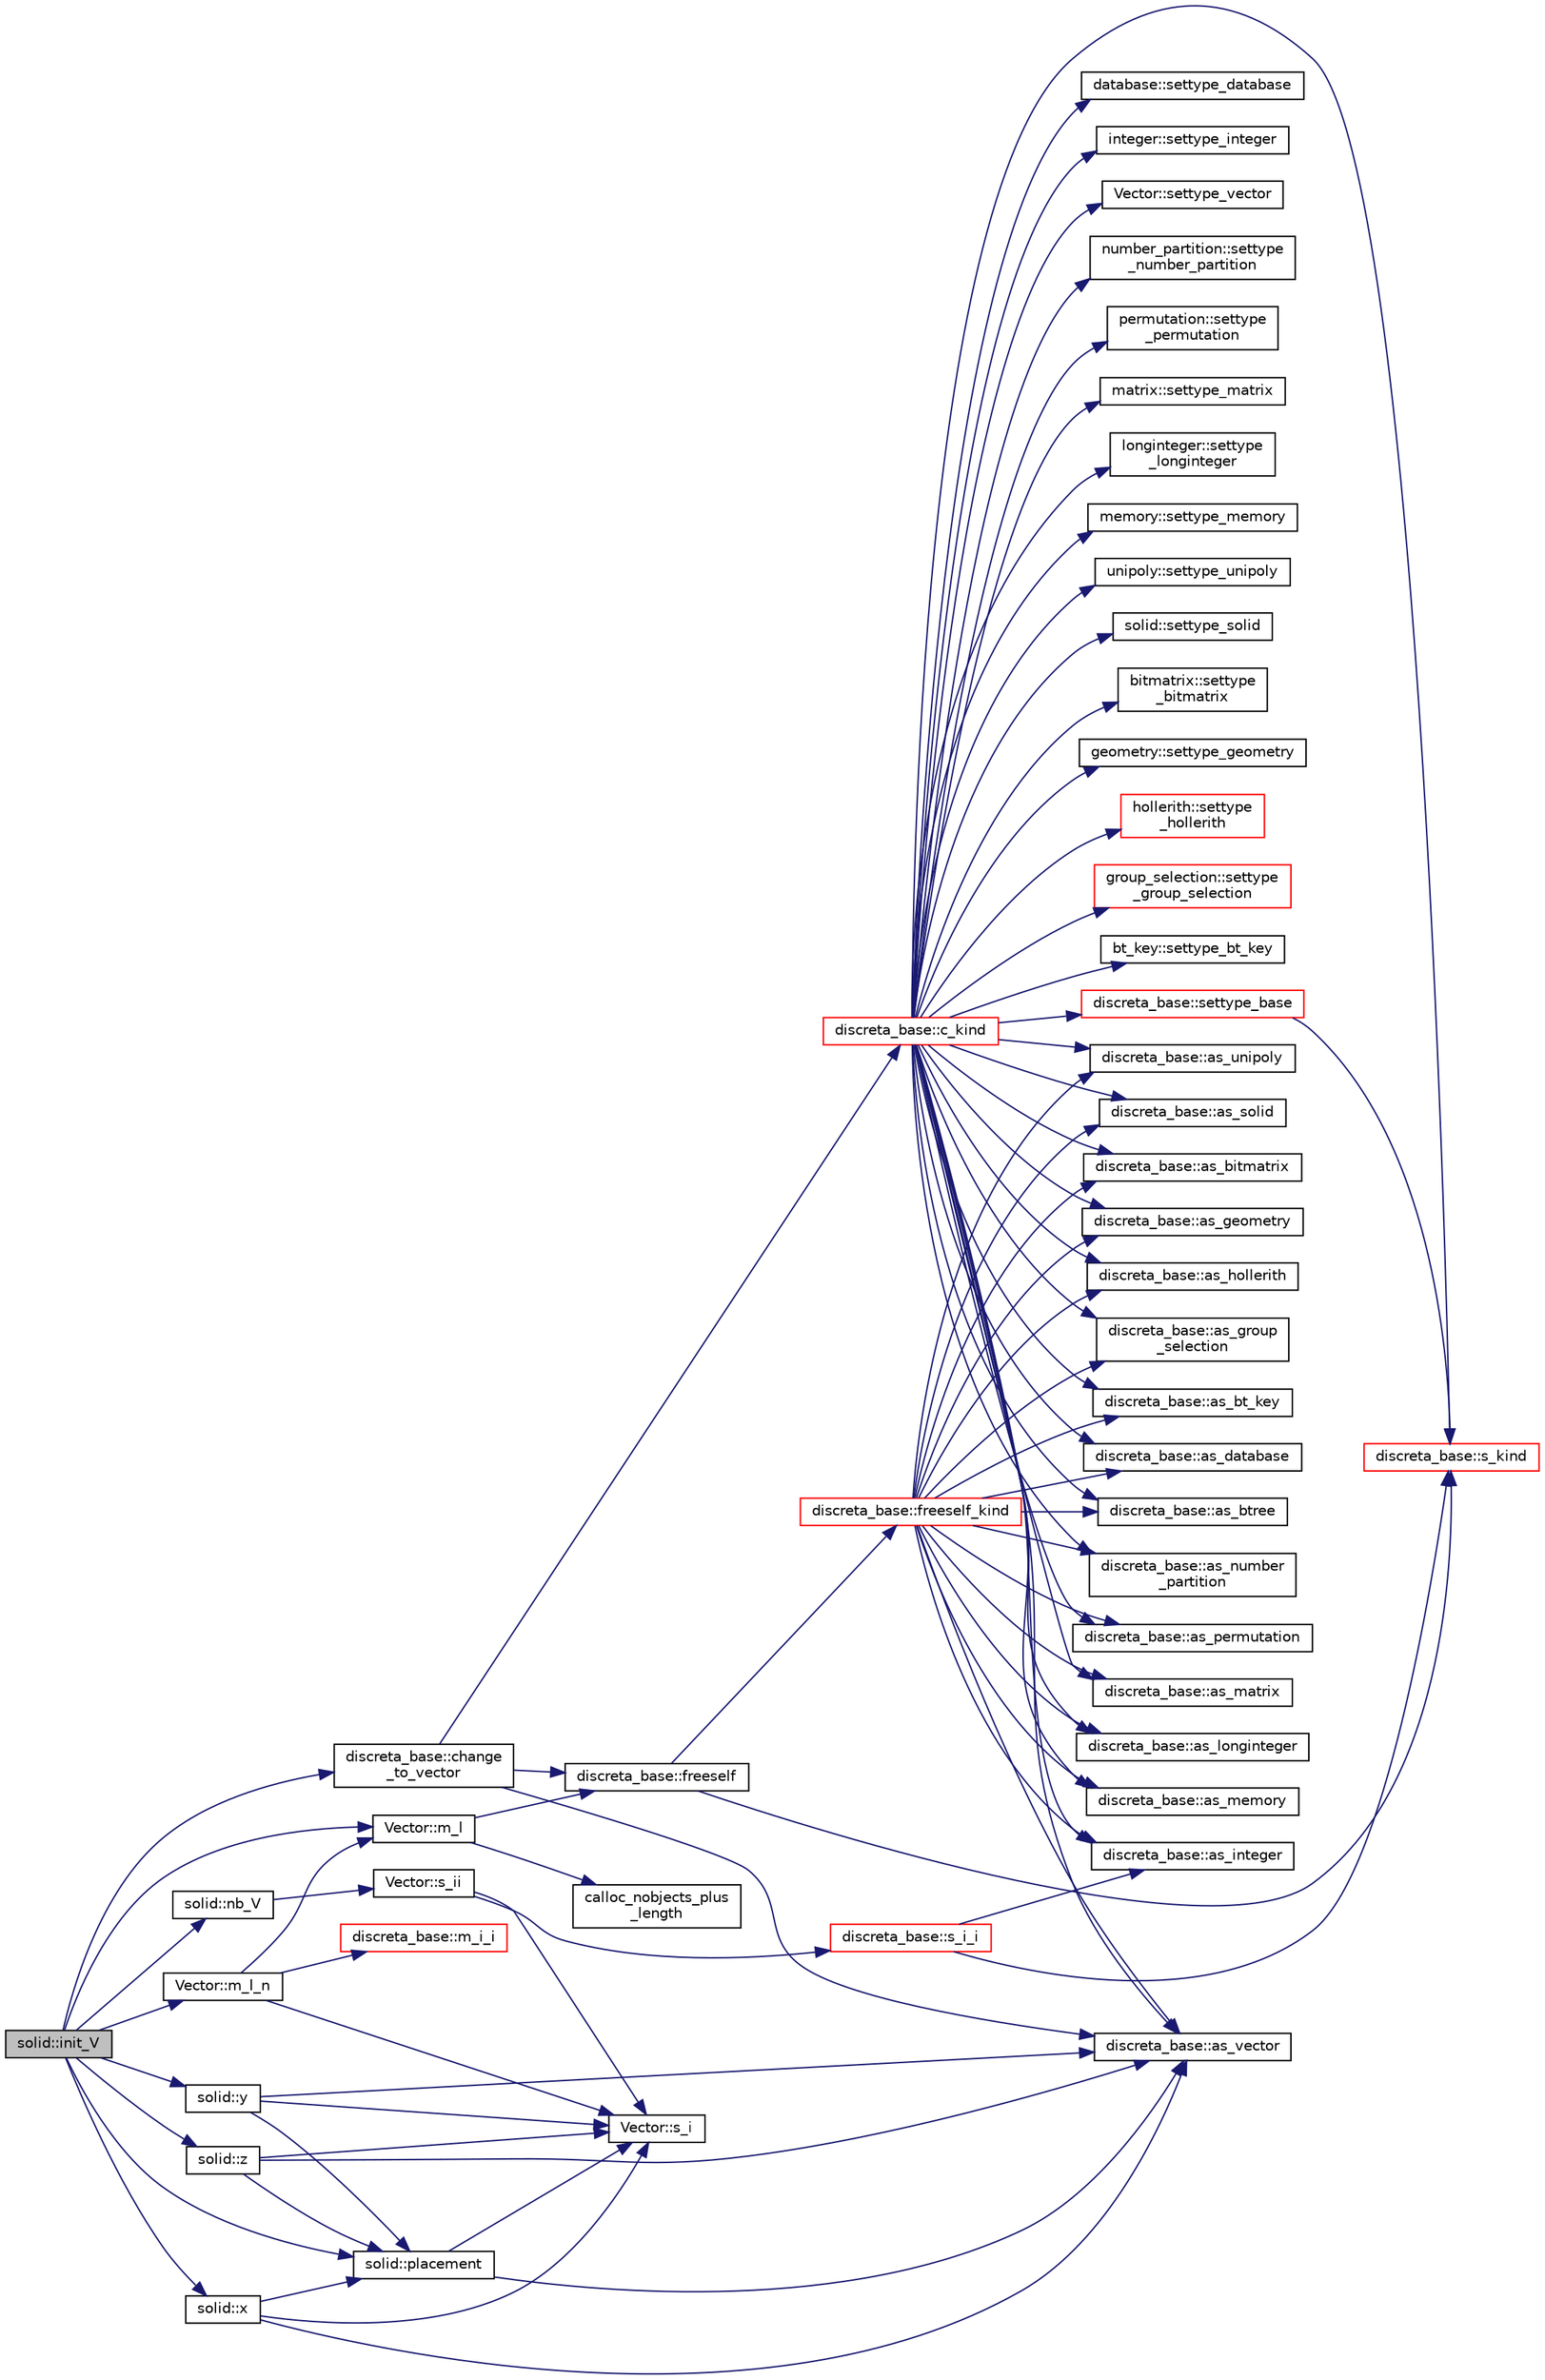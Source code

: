 digraph "solid::init_V"
{
  edge [fontname="Helvetica",fontsize="10",labelfontname="Helvetica",labelfontsize="10"];
  node [fontname="Helvetica",fontsize="10",shape=record];
  rankdir="LR";
  Node3306 [label="solid::init_V",height=0.2,width=0.4,color="black", fillcolor="grey75", style="filled", fontcolor="black"];
  Node3306 -> Node3307 [color="midnightblue",fontsize="10",style="solid",fontname="Helvetica"];
  Node3307 [label="solid::nb_V",height=0.2,width=0.4,color="black", fillcolor="white", style="filled",URL="$d8/def/classsolid.html#aca646d2fdafa24105634c4959caa88c8"];
  Node3307 -> Node3308 [color="midnightblue",fontsize="10",style="solid",fontname="Helvetica"];
  Node3308 [label="Vector::s_ii",height=0.2,width=0.4,color="black", fillcolor="white", style="filled",URL="$d5/db2/class_vector.html#a75d4942cc7b9794717b4846c10520db8"];
  Node3308 -> Node3309 [color="midnightblue",fontsize="10",style="solid",fontname="Helvetica"];
  Node3309 [label="Vector::s_i",height=0.2,width=0.4,color="black", fillcolor="white", style="filled",URL="$d5/db2/class_vector.html#a1c4fe1752523df8119f70dd550244871"];
  Node3308 -> Node3310 [color="midnightblue",fontsize="10",style="solid",fontname="Helvetica"];
  Node3310 [label="discreta_base::s_i_i",height=0.2,width=0.4,color="red", fillcolor="white", style="filled",URL="$d7/d71/classdiscreta__base.html#aadb92c01fbe69b3034b0214b33fbc735"];
  Node3310 -> Node3311 [color="midnightblue",fontsize="10",style="solid",fontname="Helvetica"];
  Node3311 [label="discreta_base::s_kind",height=0.2,width=0.4,color="red", fillcolor="white", style="filled",URL="$d7/d71/classdiscreta__base.html#a8a830025c74adbbc3362418a7c2ba157"];
  Node3310 -> Node3316 [color="midnightblue",fontsize="10",style="solid",fontname="Helvetica"];
  Node3316 [label="discreta_base::as_integer",height=0.2,width=0.4,color="black", fillcolor="white", style="filled",URL="$d7/d71/classdiscreta__base.html#a00d7691eaf874fd283d942692fe8dd26"];
  Node3306 -> Node3318 [color="midnightblue",fontsize="10",style="solid",fontname="Helvetica"];
  Node3318 [label="solid::placement",height=0.2,width=0.4,color="black", fillcolor="white", style="filled",URL="$d8/def/classsolid.html#ac06c1e06d6dc5c6f43b1c850892548c8"];
  Node3318 -> Node3309 [color="midnightblue",fontsize="10",style="solid",fontname="Helvetica"];
  Node3318 -> Node3319 [color="midnightblue",fontsize="10",style="solid",fontname="Helvetica"];
  Node3319 [label="discreta_base::as_vector",height=0.2,width=0.4,color="black", fillcolor="white", style="filled",URL="$d7/d71/classdiscreta__base.html#a7bdd6cae39c380b128ee9e17e42cf020"];
  Node3306 -> Node3320 [color="midnightblue",fontsize="10",style="solid",fontname="Helvetica"];
  Node3320 [label="Vector::m_l",height=0.2,width=0.4,color="black", fillcolor="white", style="filled",URL="$d5/db2/class_vector.html#a00f5520c2a6b4f5282a1a8bcf8ea74eb"];
  Node3320 -> Node3321 [color="midnightblue",fontsize="10",style="solid",fontname="Helvetica"];
  Node3321 [label="discreta_base::freeself",height=0.2,width=0.4,color="black", fillcolor="white", style="filled",URL="$d7/d71/classdiscreta__base.html#a9a3c9501a562293b5667c11b9174d6e5"];
  Node3321 -> Node3322 [color="midnightblue",fontsize="10",style="solid",fontname="Helvetica"];
  Node3322 [label="discreta_base::freeself_kind",height=0.2,width=0.4,color="red", fillcolor="white", style="filled",URL="$d7/d71/classdiscreta__base.html#a63a23ada2165b3838fab719ed458cec8"];
  Node3322 -> Node3316 [color="midnightblue",fontsize="10",style="solid",fontname="Helvetica"];
  Node3322 -> Node3319 [color="midnightblue",fontsize="10",style="solid",fontname="Helvetica"];
  Node3322 -> Node3328 [color="midnightblue",fontsize="10",style="solid",fontname="Helvetica"];
  Node3328 [label="discreta_base::as_number\l_partition",height=0.2,width=0.4,color="black", fillcolor="white", style="filled",URL="$d7/d71/classdiscreta__base.html#a307aa09de0e925d46697707968ffab00"];
  Node3322 -> Node3330 [color="midnightblue",fontsize="10",style="solid",fontname="Helvetica"];
  Node3330 [label="discreta_base::as_permutation",height=0.2,width=0.4,color="black", fillcolor="white", style="filled",URL="$d7/d71/classdiscreta__base.html#aa4e72f36a82984239b12ae831e131098"];
  Node3322 -> Node3332 [color="midnightblue",fontsize="10",style="solid",fontname="Helvetica"];
  Node3332 [label="discreta_base::as_matrix",height=0.2,width=0.4,color="black", fillcolor="white", style="filled",URL="$d7/d71/classdiscreta__base.html#ae4d7f56d917a4707b838fbffde6467ff"];
  Node3322 -> Node3335 [color="midnightblue",fontsize="10",style="solid",fontname="Helvetica"];
  Node3335 [label="discreta_base::as_longinteger",height=0.2,width=0.4,color="black", fillcolor="white", style="filled",URL="$d7/d71/classdiscreta__base.html#a20a094639eb711b10c8694c51937f7cd"];
  Node3322 -> Node3338 [color="midnightblue",fontsize="10",style="solid",fontname="Helvetica"];
  Node3338 [label="discreta_base::as_memory",height=0.2,width=0.4,color="black", fillcolor="white", style="filled",URL="$d7/d71/classdiscreta__base.html#ad94b2d7dce0cd4fa22db57f6e79c4bd2"];
  Node3322 -> Node3340 [color="midnightblue",fontsize="10",style="solid",fontname="Helvetica"];
  Node3340 [label="discreta_base::as_unipoly",height=0.2,width=0.4,color="black", fillcolor="white", style="filled",URL="$d7/d71/classdiscreta__base.html#ad50d8027f039fe5c2478cddb243adc9d"];
  Node3322 -> Node3342 [color="midnightblue",fontsize="10",style="solid",fontname="Helvetica"];
  Node3342 [label="discreta_base::as_solid",height=0.2,width=0.4,color="black", fillcolor="white", style="filled",URL="$d7/d71/classdiscreta__base.html#a1fc5f2b85ec97ab0a69dd64903c970a5"];
  Node3322 -> Node3344 [color="midnightblue",fontsize="10",style="solid",fontname="Helvetica"];
  Node3344 [label="discreta_base::as_bitmatrix",height=0.2,width=0.4,color="black", fillcolor="white", style="filled",URL="$d7/d71/classdiscreta__base.html#a071ad54ea8ef6c9d1d15f532e5a76df6"];
  Node3322 -> Node3346 [color="midnightblue",fontsize="10",style="solid",fontname="Helvetica"];
  Node3346 [label="discreta_base::as_geometry",height=0.2,width=0.4,color="black", fillcolor="white", style="filled",URL="$d7/d71/classdiscreta__base.html#a38fc7b4cdd830703e9d87354b79bc5c8"];
  Node3322 -> Node3348 [color="midnightblue",fontsize="10",style="solid",fontname="Helvetica"];
  Node3348 [label="discreta_base::as_hollerith",height=0.2,width=0.4,color="black", fillcolor="white", style="filled",URL="$d7/d71/classdiscreta__base.html#a3e66f82711f314710107e2f29e589690"];
  Node3322 -> Node3350 [color="midnightblue",fontsize="10",style="solid",fontname="Helvetica"];
  Node3350 [label="discreta_base::as_group\l_selection",height=0.2,width=0.4,color="black", fillcolor="white", style="filled",URL="$d7/d71/classdiscreta__base.html#aae1bac4883c567718bef9fb610abbdc8"];
  Node3322 -> Node3352 [color="midnightblue",fontsize="10",style="solid",fontname="Helvetica"];
  Node3352 [label="discreta_base::as_bt_key",height=0.2,width=0.4,color="black", fillcolor="white", style="filled",URL="$d7/d71/classdiscreta__base.html#a2734c6e08dca17cf6588bd5064ec1b9f"];
  Node3322 -> Node3354 [color="midnightblue",fontsize="10",style="solid",fontname="Helvetica"];
  Node3354 [label="discreta_base::as_database",height=0.2,width=0.4,color="black", fillcolor="white", style="filled",URL="$d7/d71/classdiscreta__base.html#ab055d39d58210a2b03ba3d33703b09a9"];
  Node3322 -> Node3356 [color="midnightblue",fontsize="10",style="solid",fontname="Helvetica"];
  Node3356 [label="discreta_base::as_btree",height=0.2,width=0.4,color="black", fillcolor="white", style="filled",URL="$d7/d71/classdiscreta__base.html#a78e76674cef2ec113c17989c11288778"];
  Node3321 -> Node3311 [color="midnightblue",fontsize="10",style="solid",fontname="Helvetica"];
  Node3320 -> Node3362 [color="midnightblue",fontsize="10",style="solid",fontname="Helvetica"];
  Node3362 [label="calloc_nobjects_plus\l_length",height=0.2,width=0.4,color="black", fillcolor="white", style="filled",URL="$d9/d60/discreta_8h.html#a71599d54c8c17dfa065a363f5cdd0aa4"];
  Node3306 -> Node3363 [color="midnightblue",fontsize="10",style="solid",fontname="Helvetica"];
  Node3363 [label="solid::x",height=0.2,width=0.4,color="black", fillcolor="white", style="filled",URL="$d8/def/classsolid.html#ab9c0f7598fe0b626a7f819d04b935996"];
  Node3363 -> Node3318 [color="midnightblue",fontsize="10",style="solid",fontname="Helvetica"];
  Node3363 -> Node3309 [color="midnightblue",fontsize="10",style="solid",fontname="Helvetica"];
  Node3363 -> Node3319 [color="midnightblue",fontsize="10",style="solid",fontname="Helvetica"];
  Node3306 -> Node3364 [color="midnightblue",fontsize="10",style="solid",fontname="Helvetica"];
  Node3364 [label="discreta_base::change\l_to_vector",height=0.2,width=0.4,color="black", fillcolor="white", style="filled",URL="$d7/d71/classdiscreta__base.html#a66186d19c55ad54af11e2a040a763c38"];
  Node3364 -> Node3321 [color="midnightblue",fontsize="10",style="solid",fontname="Helvetica"];
  Node3364 -> Node3365 [color="midnightblue",fontsize="10",style="solid",fontname="Helvetica"];
  Node3365 [label="discreta_base::c_kind",height=0.2,width=0.4,color="red", fillcolor="white", style="filled",URL="$d7/d71/classdiscreta__base.html#adc2ff61589c2d083688e7a43f333cb62"];
  Node3365 -> Node3366 [color="midnightblue",fontsize="10",style="solid",fontname="Helvetica"];
  Node3366 [label="discreta_base::settype_base",height=0.2,width=0.4,color="red", fillcolor="white", style="filled",URL="$d7/d71/classdiscreta__base.html#a4f42899a89447d1c3993ea07c38f8ad4"];
  Node3366 -> Node3311 [color="midnightblue",fontsize="10",style="solid",fontname="Helvetica"];
  Node3365 -> Node3316 [color="midnightblue",fontsize="10",style="solid",fontname="Helvetica"];
  Node3365 -> Node3367 [color="midnightblue",fontsize="10",style="solid",fontname="Helvetica"];
  Node3367 [label="integer::settype_integer",height=0.2,width=0.4,color="black", fillcolor="white", style="filled",URL="$d0/de5/classinteger.html#a6265c65ef311229acd513d748faba796"];
  Node3365 -> Node3319 [color="midnightblue",fontsize="10",style="solid",fontname="Helvetica"];
  Node3365 -> Node3368 [color="midnightblue",fontsize="10",style="solid",fontname="Helvetica"];
  Node3368 [label="Vector::settype_vector",height=0.2,width=0.4,color="black", fillcolor="white", style="filled",URL="$d5/db2/class_vector.html#a34e0d00b18c051f23904a8429fa6c8b4"];
  Node3365 -> Node3328 [color="midnightblue",fontsize="10",style="solid",fontname="Helvetica"];
  Node3365 -> Node3369 [color="midnightblue",fontsize="10",style="solid",fontname="Helvetica"];
  Node3369 [label="number_partition::settype\l_number_partition",height=0.2,width=0.4,color="black", fillcolor="white", style="filled",URL="$df/d50/classnumber__partition.html#a3aaec1b557758f643ffc8555bbc358be"];
  Node3365 -> Node3330 [color="midnightblue",fontsize="10",style="solid",fontname="Helvetica"];
  Node3365 -> Node3370 [color="midnightblue",fontsize="10",style="solid",fontname="Helvetica"];
  Node3370 [label="permutation::settype\l_permutation",height=0.2,width=0.4,color="black", fillcolor="white", style="filled",URL="$d0/d08/classpermutation.html#af1eea29f86195cede9562e444664c28c"];
  Node3365 -> Node3332 [color="midnightblue",fontsize="10",style="solid",fontname="Helvetica"];
  Node3365 -> Node3371 [color="midnightblue",fontsize="10",style="solid",fontname="Helvetica"];
  Node3371 [label="matrix::settype_matrix",height=0.2,width=0.4,color="black", fillcolor="white", style="filled",URL="$d1/d8d/classmatrix.html#a1780283a64a789e4084d792683d276bb"];
  Node3365 -> Node3335 [color="midnightblue",fontsize="10",style="solid",fontname="Helvetica"];
  Node3365 -> Node3372 [color="midnightblue",fontsize="10",style="solid",fontname="Helvetica"];
  Node3372 [label="longinteger::settype\l_longinteger",height=0.2,width=0.4,color="black", fillcolor="white", style="filled",URL="$d3/d71/classlonginteger.html#ae5f811ece8df31b9ff114368a18e1dc5"];
  Node3365 -> Node3338 [color="midnightblue",fontsize="10",style="solid",fontname="Helvetica"];
  Node3365 -> Node3373 [color="midnightblue",fontsize="10",style="solid",fontname="Helvetica"];
  Node3373 [label="memory::settype_memory",height=0.2,width=0.4,color="black", fillcolor="white", style="filled",URL="$d8/d99/classmemory.html#a33aae277f9b8fe36b02e9d5da895451b"];
  Node3365 -> Node3340 [color="midnightblue",fontsize="10",style="solid",fontname="Helvetica"];
  Node3365 -> Node3374 [color="midnightblue",fontsize="10",style="solid",fontname="Helvetica"];
  Node3374 [label="unipoly::settype_unipoly",height=0.2,width=0.4,color="black", fillcolor="white", style="filled",URL="$d1/d89/classunipoly.html#a8db854fcc85c5e1150b1f1b1c005c95b"];
  Node3365 -> Node3342 [color="midnightblue",fontsize="10",style="solid",fontname="Helvetica"];
  Node3365 -> Node3375 [color="midnightblue",fontsize="10",style="solid",fontname="Helvetica"];
  Node3375 [label="solid::settype_solid",height=0.2,width=0.4,color="black", fillcolor="white", style="filled",URL="$d8/def/classsolid.html#a775bd4821f75a8aee4ea3d4335ff90e0"];
  Node3365 -> Node3344 [color="midnightblue",fontsize="10",style="solid",fontname="Helvetica"];
  Node3365 -> Node3376 [color="midnightblue",fontsize="10",style="solid",fontname="Helvetica"];
  Node3376 [label="bitmatrix::settype\l_bitmatrix",height=0.2,width=0.4,color="black", fillcolor="white", style="filled",URL="$de/dc8/classbitmatrix.html#acb571d947f9526665ebbdc0ce3e2a973"];
  Node3365 -> Node3346 [color="midnightblue",fontsize="10",style="solid",fontname="Helvetica"];
  Node3365 -> Node3377 [color="midnightblue",fontsize="10",style="solid",fontname="Helvetica"];
  Node3377 [label="geometry::settype_geometry",height=0.2,width=0.4,color="black", fillcolor="white", style="filled",URL="$da/d44/classgeometry.html#ab4a336baba6a3f56f5ffa053a5be5ba7"];
  Node3365 -> Node3348 [color="midnightblue",fontsize="10",style="solid",fontname="Helvetica"];
  Node3365 -> Node3378 [color="midnightblue",fontsize="10",style="solid",fontname="Helvetica"];
  Node3378 [label="hollerith::settype\l_hollerith",height=0.2,width=0.4,color="red", fillcolor="white", style="filled",URL="$d8/d99/classhollerith.html#a23bbd4acfc88a0e90f1245f243f51f76"];
  Node3365 -> Node3350 [color="midnightblue",fontsize="10",style="solid",fontname="Helvetica"];
  Node3365 -> Node3380 [color="midnightblue",fontsize="10",style="solid",fontname="Helvetica"];
  Node3380 [label="group_selection::settype\l_group_selection",height=0.2,width=0.4,color="red", fillcolor="white", style="filled",URL="$d6/db0/classgroup__selection.html#a015ed73b7b8d784bedd4d11ac1fc0ec1"];
  Node3365 -> Node3352 [color="midnightblue",fontsize="10",style="solid",fontname="Helvetica"];
  Node3365 -> Node3382 [color="midnightblue",fontsize="10",style="solid",fontname="Helvetica"];
  Node3382 [label="bt_key::settype_bt_key",height=0.2,width=0.4,color="black", fillcolor="white", style="filled",URL="$d1/de5/classbt__key.html#a352bb10beb7c789d8d29373035824800"];
  Node3365 -> Node3354 [color="midnightblue",fontsize="10",style="solid",fontname="Helvetica"];
  Node3365 -> Node3383 [color="midnightblue",fontsize="10",style="solid",fontname="Helvetica"];
  Node3383 [label="database::settype_database",height=0.2,width=0.4,color="black", fillcolor="white", style="filled",URL="$db/d72/classdatabase.html#a014639aa001462e480eb1f3984839b72"];
  Node3365 -> Node3356 [color="midnightblue",fontsize="10",style="solid",fontname="Helvetica"];
  Node3365 -> Node3311 [color="midnightblue",fontsize="10",style="solid",fontname="Helvetica"];
  Node3364 -> Node3319 [color="midnightblue",fontsize="10",style="solid",fontname="Helvetica"];
  Node3306 -> Node3387 [color="midnightblue",fontsize="10",style="solid",fontname="Helvetica"];
  Node3387 [label="solid::y",height=0.2,width=0.4,color="black", fillcolor="white", style="filled",URL="$d8/def/classsolid.html#a3573a3af71aa86cf6d609442f19ca4b0"];
  Node3387 -> Node3318 [color="midnightblue",fontsize="10",style="solid",fontname="Helvetica"];
  Node3387 -> Node3309 [color="midnightblue",fontsize="10",style="solid",fontname="Helvetica"];
  Node3387 -> Node3319 [color="midnightblue",fontsize="10",style="solid",fontname="Helvetica"];
  Node3306 -> Node3388 [color="midnightblue",fontsize="10",style="solid",fontname="Helvetica"];
  Node3388 [label="solid::z",height=0.2,width=0.4,color="black", fillcolor="white", style="filled",URL="$d8/def/classsolid.html#af8ab1d698896be2233691447b1107dcb"];
  Node3388 -> Node3318 [color="midnightblue",fontsize="10",style="solid",fontname="Helvetica"];
  Node3388 -> Node3309 [color="midnightblue",fontsize="10",style="solid",fontname="Helvetica"];
  Node3388 -> Node3319 [color="midnightblue",fontsize="10",style="solid",fontname="Helvetica"];
  Node3306 -> Node3389 [color="midnightblue",fontsize="10",style="solid",fontname="Helvetica"];
  Node3389 [label="Vector::m_l_n",height=0.2,width=0.4,color="black", fillcolor="white", style="filled",URL="$d5/db2/class_vector.html#a5c7c126e6266ecdc832c5ce5bc1cca2f"];
  Node3389 -> Node3320 [color="midnightblue",fontsize="10",style="solid",fontname="Helvetica"];
  Node3389 -> Node3309 [color="midnightblue",fontsize="10",style="solid",fontname="Helvetica"];
  Node3389 -> Node3390 [color="midnightblue",fontsize="10",style="solid",fontname="Helvetica"];
  Node3390 [label="discreta_base::m_i_i",height=0.2,width=0.4,color="red", fillcolor="white", style="filled",URL="$d7/d71/classdiscreta__base.html#aa231464a9d4bc233f66608021c9ad997"];
}
